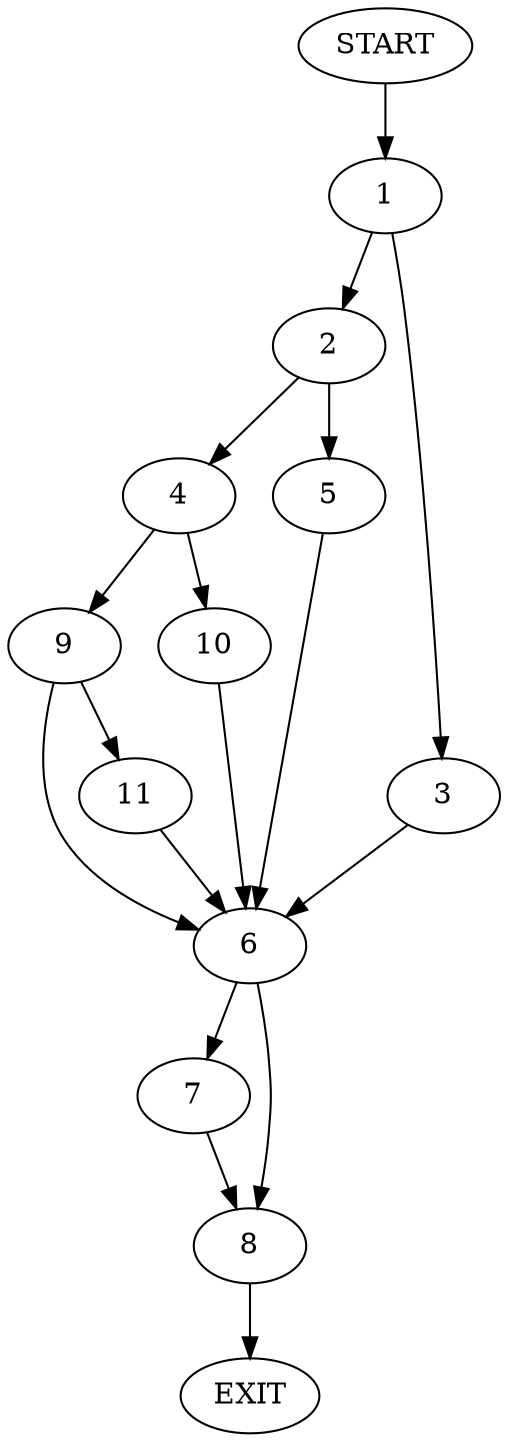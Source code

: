 digraph {
0 [label="START"]
12 [label="EXIT"]
0 -> 1
1 -> 2
1 -> 3
2 -> 4
2 -> 5
3 -> 6
6 -> 7
6 -> 8
4 -> 9
4 -> 10
5 -> 6
9 -> 6
9 -> 11
10 -> 6
11 -> 6
7 -> 8
8 -> 12
}

